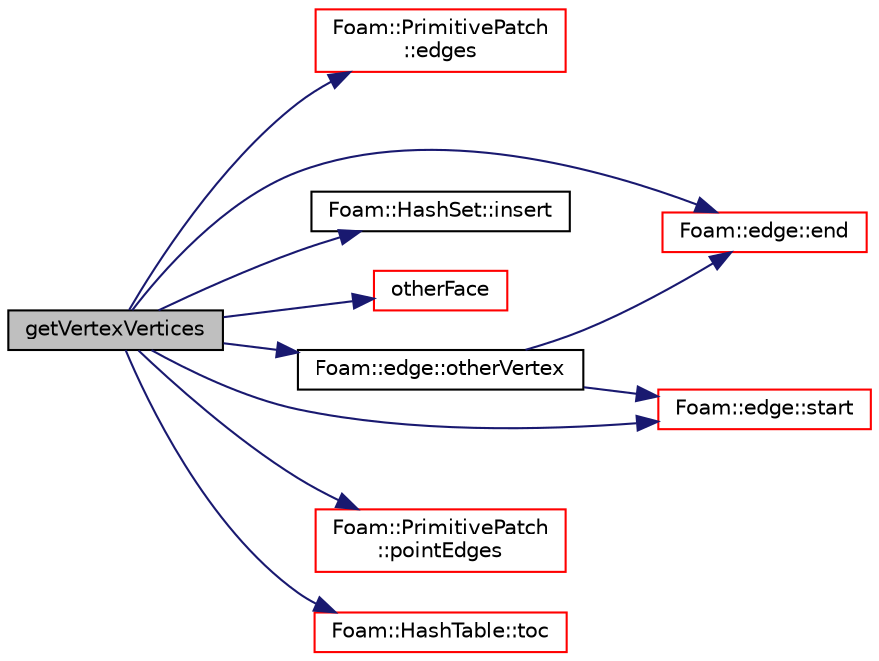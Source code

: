 digraph "getVertexVertices"
{
  bgcolor="transparent";
  edge [fontname="Helvetica",fontsize="10",labelfontname="Helvetica",labelfontsize="10"];
  node [fontname="Helvetica",fontsize="10",shape=record];
  rankdir="LR";
  Node1 [label="getVertexVertices",height=0.2,width=0.4,color="black", fillcolor="grey75", style="filled", fontcolor="black"];
  Node1 -> Node2 [color="midnightblue",fontsize="10",style="solid",fontname="Helvetica"];
  Node2 [label="Foam::PrimitivePatch\l::edges",height=0.2,width=0.4,color="red",URL="$a02011.html#aae82d34fe433288eb6b1f9dea53675c8",tooltip="Return list of edges, address into LOCAL point list. "];
  Node1 -> Node3 [color="midnightblue",fontsize="10",style="solid",fontname="Helvetica"];
  Node3 [label="Foam::edge::end",height=0.2,width=0.4,color="red",URL="$a00621.html#a8ed0e876210c2c116b5694307a830518",tooltip="Return end vertex label. "];
  Node1 -> Node4 [color="midnightblue",fontsize="10",style="solid",fontname="Helvetica"];
  Node4 [label="Foam::HashSet::insert",height=0.2,width=0.4,color="black",URL="$a00995.html#a49f0753d9652681fc3a81f59951a0ad7",tooltip="Insert a new entry. "];
  Node1 -> Node5 [color="midnightblue",fontsize="10",style="solid",fontname="Helvetica"];
  Node5 [label="otherFace",height=0.2,width=0.4,color="red",URL="$a02768.html#a9f1ef6244db66578845faaba72201533",tooltip="Get face connected to edge not facei. "];
  Node1 -> Node6 [color="midnightblue",fontsize="10",style="solid",fontname="Helvetica"];
  Node6 [label="Foam::edge::otherVertex",height=0.2,width=0.4,color="black",URL="$a00621.html#ab53e2468b3b9d33c35dc8be5c6867e0f",tooltip="Given one vertex, return the other. "];
  Node6 -> Node3 [color="midnightblue",fontsize="10",style="solid",fontname="Helvetica"];
  Node6 -> Node7 [color="midnightblue",fontsize="10",style="solid",fontname="Helvetica"];
  Node7 [label="Foam::edge::start",height=0.2,width=0.4,color="red",URL="$a00621.html#a96b607a9a9baa575783b4af443ef613f",tooltip="Return start vertex label. "];
  Node1 -> Node8 [color="midnightblue",fontsize="10",style="solid",fontname="Helvetica"];
  Node8 [label="Foam::PrimitivePatch\l::pointEdges",height=0.2,width=0.4,color="red",URL="$a02011.html#a9372e15b6f50db75f39f33f24d4887a4",tooltip="Return point-edge addressing. "];
  Node1 -> Node7 [color="midnightblue",fontsize="10",style="solid",fontname="Helvetica"];
  Node1 -> Node9 [color="midnightblue",fontsize="10",style="solid",fontname="Helvetica"];
  Node9 [label="Foam::HashTable::toc",height=0.2,width=0.4,color="red",URL="$a00997.html#a76b765c869311659d0868ce0e0200884",tooltip="Return the table of contents. "];
}

